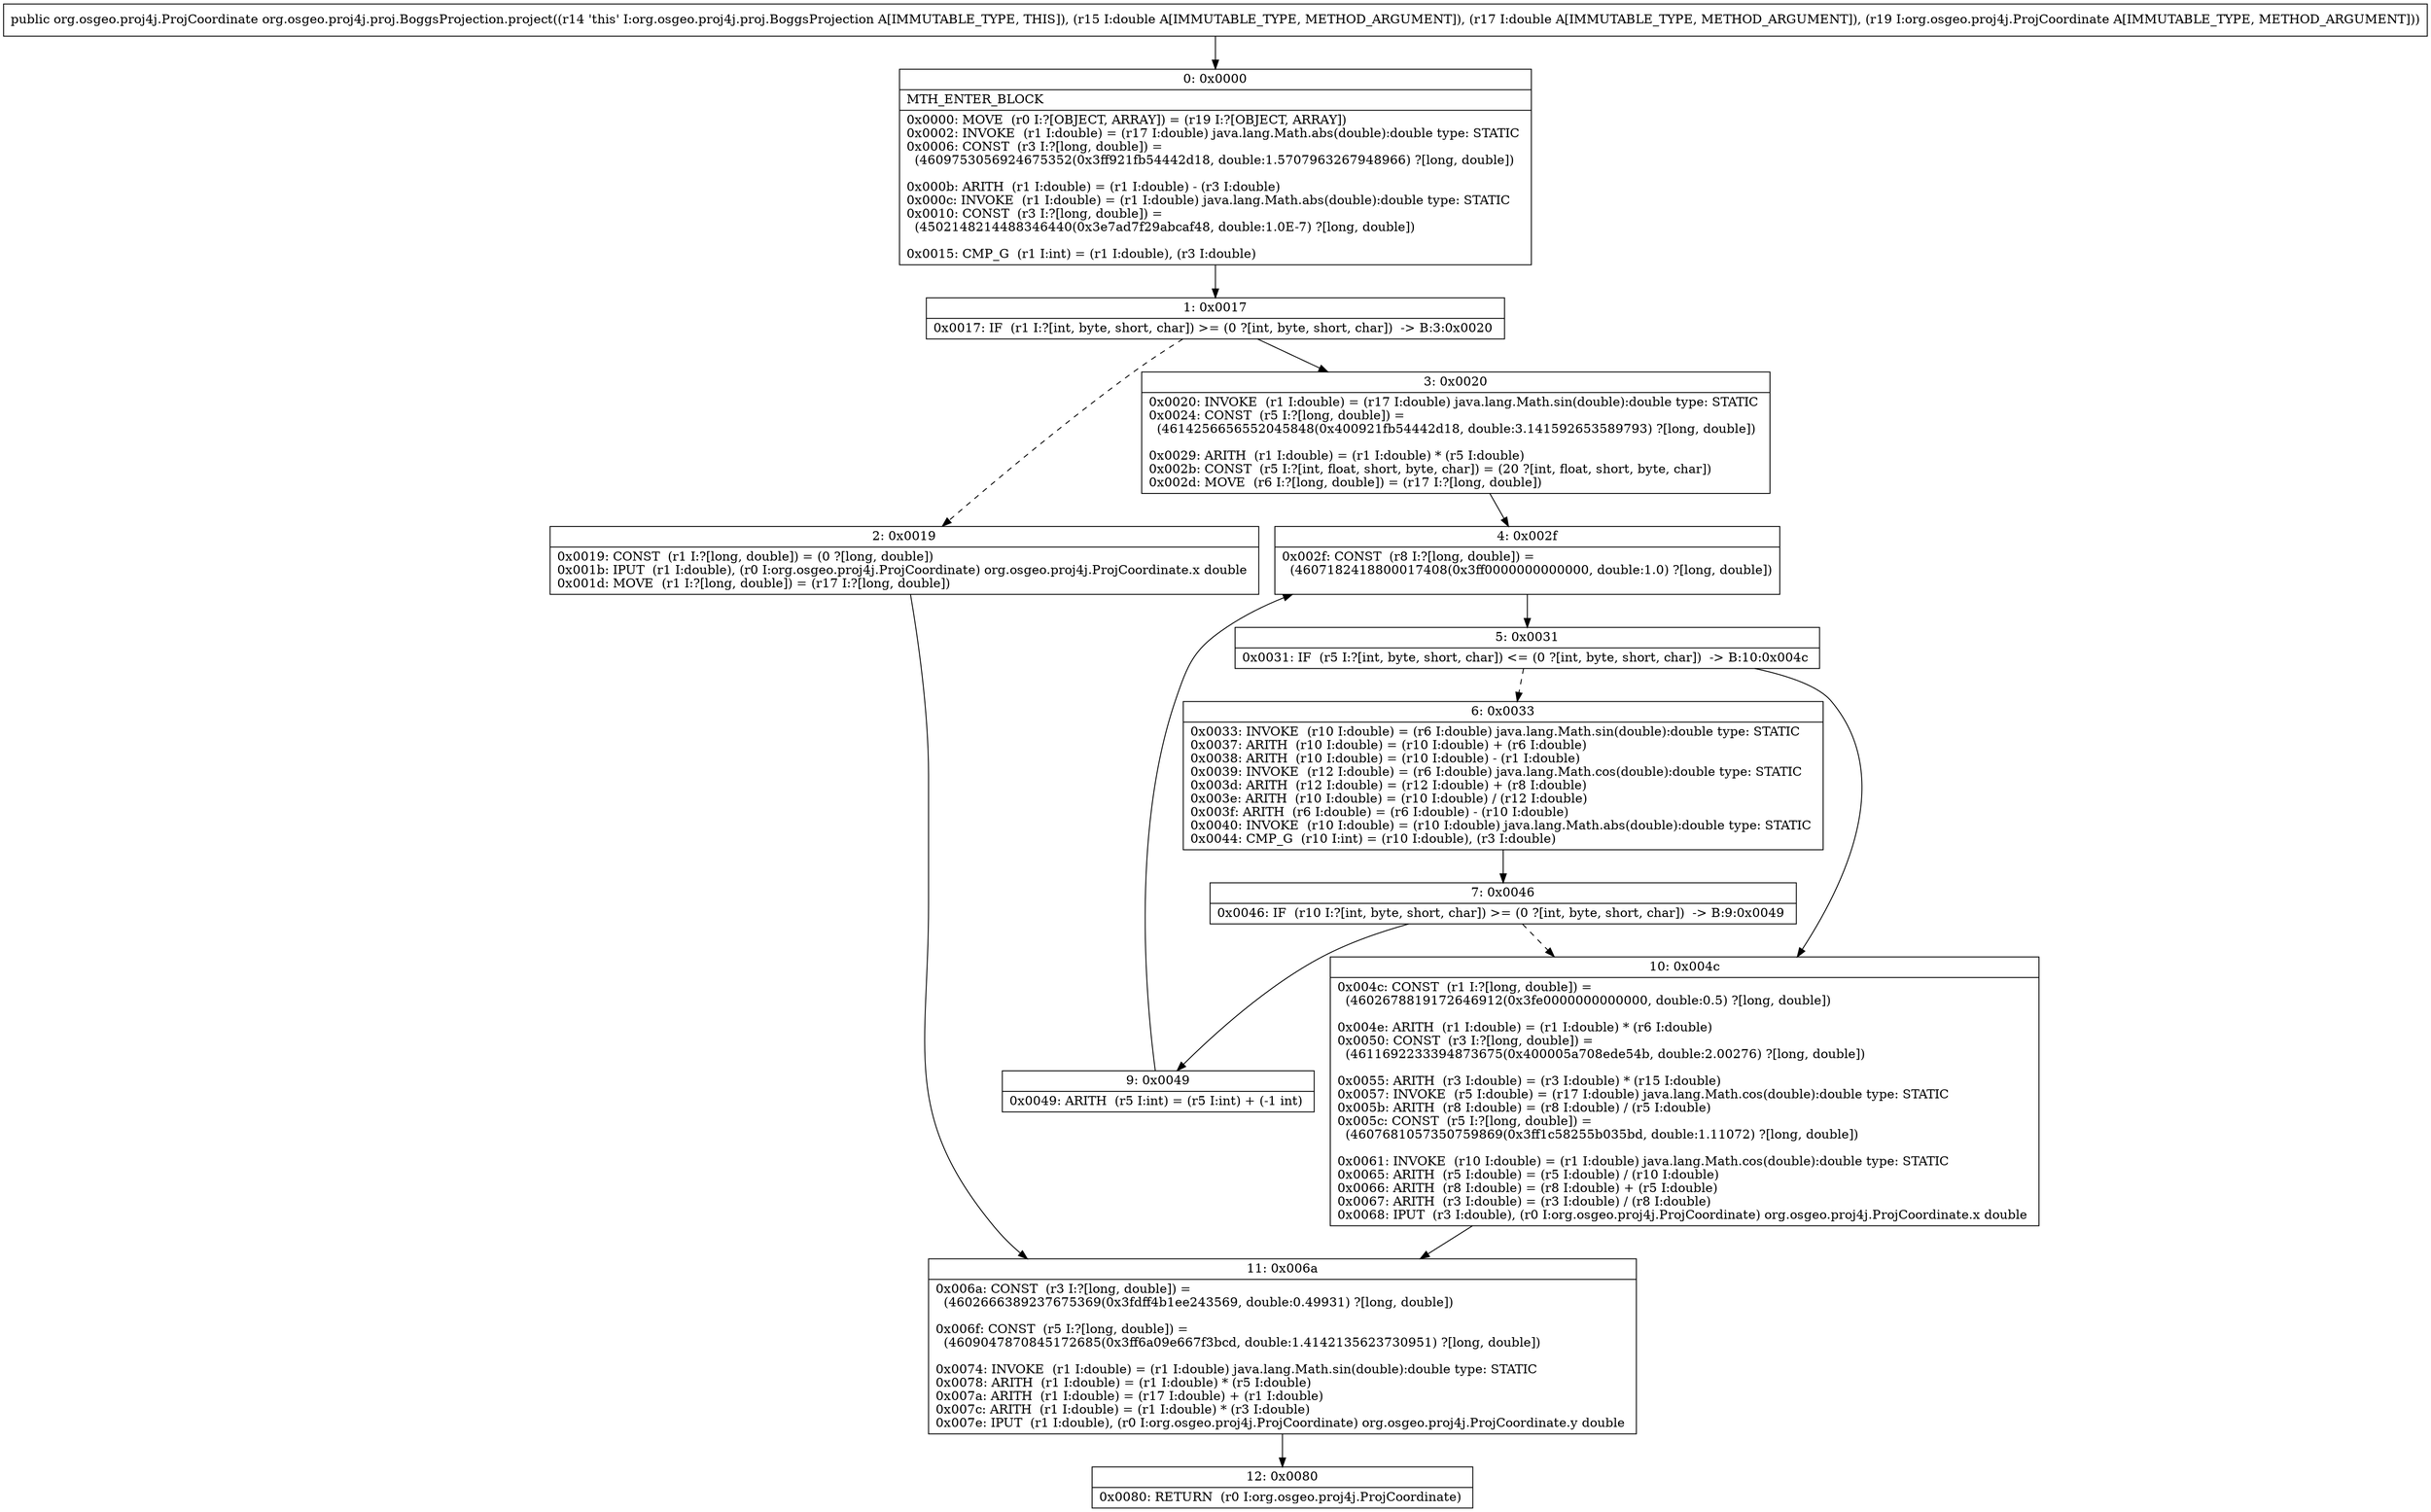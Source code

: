digraph "CFG fororg.osgeo.proj4j.proj.BoggsProjection.project(DDLorg\/osgeo\/proj4j\/ProjCoordinate;)Lorg\/osgeo\/proj4j\/ProjCoordinate;" {
Node_0 [shape=record,label="{0\:\ 0x0000|MTH_ENTER_BLOCK\l|0x0000: MOVE  (r0 I:?[OBJECT, ARRAY]) = (r19 I:?[OBJECT, ARRAY]) \l0x0002: INVOKE  (r1 I:double) = (r17 I:double) java.lang.Math.abs(double):double type: STATIC \l0x0006: CONST  (r3 I:?[long, double]) = \l  (4609753056924675352(0x3ff921fb54442d18, double:1.5707963267948966) ?[long, double])\l \l0x000b: ARITH  (r1 I:double) = (r1 I:double) \- (r3 I:double) \l0x000c: INVOKE  (r1 I:double) = (r1 I:double) java.lang.Math.abs(double):double type: STATIC \l0x0010: CONST  (r3 I:?[long, double]) = \l  (4502148214488346440(0x3e7ad7f29abcaf48, double:1.0E\-7) ?[long, double])\l \l0x0015: CMP_G  (r1 I:int) = (r1 I:double), (r3 I:double) \l}"];
Node_1 [shape=record,label="{1\:\ 0x0017|0x0017: IF  (r1 I:?[int, byte, short, char]) \>= (0 ?[int, byte, short, char])  \-\> B:3:0x0020 \l}"];
Node_2 [shape=record,label="{2\:\ 0x0019|0x0019: CONST  (r1 I:?[long, double]) = (0 ?[long, double]) \l0x001b: IPUT  (r1 I:double), (r0 I:org.osgeo.proj4j.ProjCoordinate) org.osgeo.proj4j.ProjCoordinate.x double \l0x001d: MOVE  (r1 I:?[long, double]) = (r17 I:?[long, double]) \l}"];
Node_3 [shape=record,label="{3\:\ 0x0020|0x0020: INVOKE  (r1 I:double) = (r17 I:double) java.lang.Math.sin(double):double type: STATIC \l0x0024: CONST  (r5 I:?[long, double]) = \l  (4614256656552045848(0x400921fb54442d18, double:3.141592653589793) ?[long, double])\l \l0x0029: ARITH  (r1 I:double) = (r1 I:double) * (r5 I:double) \l0x002b: CONST  (r5 I:?[int, float, short, byte, char]) = (20 ?[int, float, short, byte, char]) \l0x002d: MOVE  (r6 I:?[long, double]) = (r17 I:?[long, double]) \l}"];
Node_4 [shape=record,label="{4\:\ 0x002f|0x002f: CONST  (r8 I:?[long, double]) = \l  (4607182418800017408(0x3ff0000000000000, double:1.0) ?[long, double])\l \l}"];
Node_5 [shape=record,label="{5\:\ 0x0031|0x0031: IF  (r5 I:?[int, byte, short, char]) \<= (0 ?[int, byte, short, char])  \-\> B:10:0x004c \l}"];
Node_6 [shape=record,label="{6\:\ 0x0033|0x0033: INVOKE  (r10 I:double) = (r6 I:double) java.lang.Math.sin(double):double type: STATIC \l0x0037: ARITH  (r10 I:double) = (r10 I:double) + (r6 I:double) \l0x0038: ARITH  (r10 I:double) = (r10 I:double) \- (r1 I:double) \l0x0039: INVOKE  (r12 I:double) = (r6 I:double) java.lang.Math.cos(double):double type: STATIC \l0x003d: ARITH  (r12 I:double) = (r12 I:double) + (r8 I:double) \l0x003e: ARITH  (r10 I:double) = (r10 I:double) \/ (r12 I:double) \l0x003f: ARITH  (r6 I:double) = (r6 I:double) \- (r10 I:double) \l0x0040: INVOKE  (r10 I:double) = (r10 I:double) java.lang.Math.abs(double):double type: STATIC \l0x0044: CMP_G  (r10 I:int) = (r10 I:double), (r3 I:double) \l}"];
Node_7 [shape=record,label="{7\:\ 0x0046|0x0046: IF  (r10 I:?[int, byte, short, char]) \>= (0 ?[int, byte, short, char])  \-\> B:9:0x0049 \l}"];
Node_9 [shape=record,label="{9\:\ 0x0049|0x0049: ARITH  (r5 I:int) = (r5 I:int) + (\-1 int) \l}"];
Node_10 [shape=record,label="{10\:\ 0x004c|0x004c: CONST  (r1 I:?[long, double]) = \l  (4602678819172646912(0x3fe0000000000000, double:0.5) ?[long, double])\l \l0x004e: ARITH  (r1 I:double) = (r1 I:double) * (r6 I:double) \l0x0050: CONST  (r3 I:?[long, double]) = \l  (4611692233394873675(0x400005a708ede54b, double:2.00276) ?[long, double])\l \l0x0055: ARITH  (r3 I:double) = (r3 I:double) * (r15 I:double) \l0x0057: INVOKE  (r5 I:double) = (r17 I:double) java.lang.Math.cos(double):double type: STATIC \l0x005b: ARITH  (r8 I:double) = (r8 I:double) \/ (r5 I:double) \l0x005c: CONST  (r5 I:?[long, double]) = \l  (4607681057350759869(0x3ff1c58255b035bd, double:1.11072) ?[long, double])\l \l0x0061: INVOKE  (r10 I:double) = (r1 I:double) java.lang.Math.cos(double):double type: STATIC \l0x0065: ARITH  (r5 I:double) = (r5 I:double) \/ (r10 I:double) \l0x0066: ARITH  (r8 I:double) = (r8 I:double) + (r5 I:double) \l0x0067: ARITH  (r3 I:double) = (r3 I:double) \/ (r8 I:double) \l0x0068: IPUT  (r3 I:double), (r0 I:org.osgeo.proj4j.ProjCoordinate) org.osgeo.proj4j.ProjCoordinate.x double \l}"];
Node_11 [shape=record,label="{11\:\ 0x006a|0x006a: CONST  (r3 I:?[long, double]) = \l  (4602666389237675369(0x3fdff4b1ee243569, double:0.49931) ?[long, double])\l \l0x006f: CONST  (r5 I:?[long, double]) = \l  (4609047870845172685(0x3ff6a09e667f3bcd, double:1.4142135623730951) ?[long, double])\l \l0x0074: INVOKE  (r1 I:double) = (r1 I:double) java.lang.Math.sin(double):double type: STATIC \l0x0078: ARITH  (r1 I:double) = (r1 I:double) * (r5 I:double) \l0x007a: ARITH  (r1 I:double) = (r17 I:double) + (r1 I:double) \l0x007c: ARITH  (r1 I:double) = (r1 I:double) * (r3 I:double) \l0x007e: IPUT  (r1 I:double), (r0 I:org.osgeo.proj4j.ProjCoordinate) org.osgeo.proj4j.ProjCoordinate.y double \l}"];
Node_12 [shape=record,label="{12\:\ 0x0080|0x0080: RETURN  (r0 I:org.osgeo.proj4j.ProjCoordinate) \l}"];
MethodNode[shape=record,label="{public org.osgeo.proj4j.ProjCoordinate org.osgeo.proj4j.proj.BoggsProjection.project((r14 'this' I:org.osgeo.proj4j.proj.BoggsProjection A[IMMUTABLE_TYPE, THIS]), (r15 I:double A[IMMUTABLE_TYPE, METHOD_ARGUMENT]), (r17 I:double A[IMMUTABLE_TYPE, METHOD_ARGUMENT]), (r19 I:org.osgeo.proj4j.ProjCoordinate A[IMMUTABLE_TYPE, METHOD_ARGUMENT])) }"];
MethodNode -> Node_0;
Node_0 -> Node_1;
Node_1 -> Node_2[style=dashed];
Node_1 -> Node_3;
Node_2 -> Node_11;
Node_3 -> Node_4;
Node_4 -> Node_5;
Node_5 -> Node_6[style=dashed];
Node_5 -> Node_10;
Node_6 -> Node_7;
Node_7 -> Node_9;
Node_7 -> Node_10[style=dashed];
Node_9 -> Node_4;
Node_10 -> Node_11;
Node_11 -> Node_12;
}

